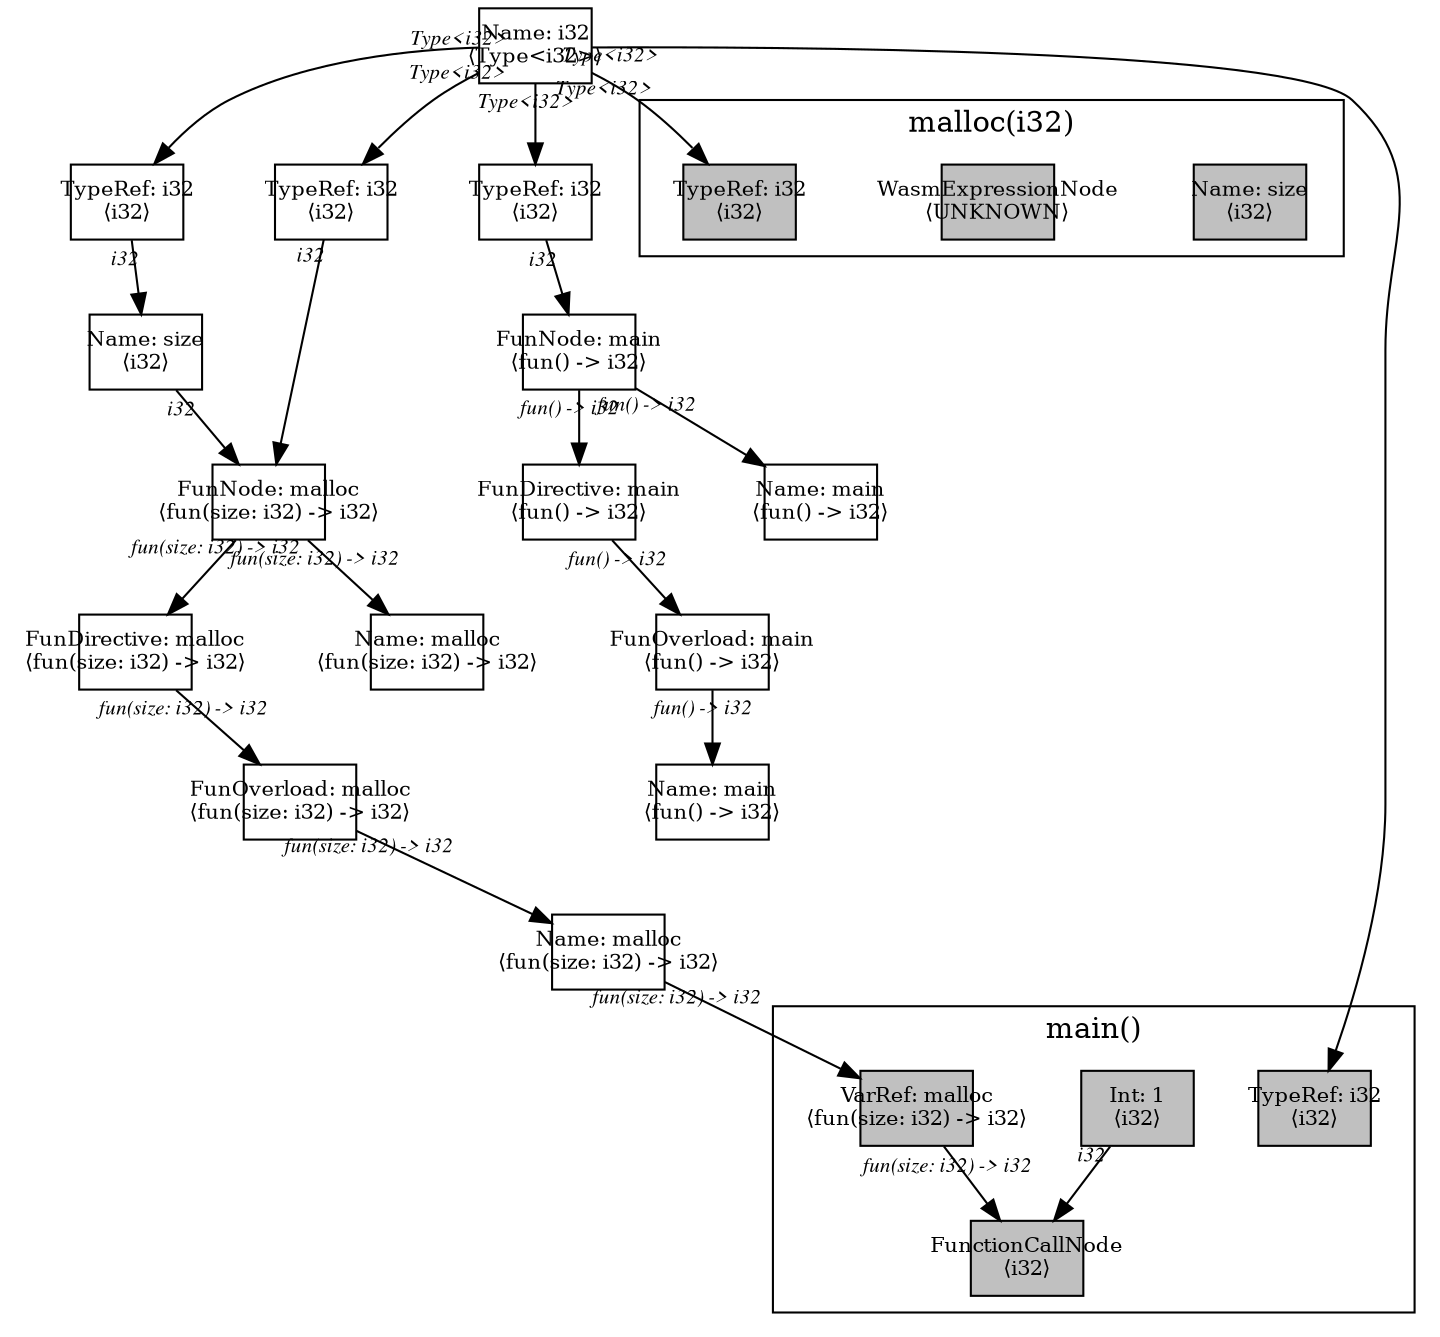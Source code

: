 digraph Document {
  node [shape=box,fixedsize=shape fontsize=10]
  1 [label="Name: i32\n⟨Type<i32>⟩", fillcolor=grey];
  2 [label="FunOverload: malloc\n⟨fun(size: i32) -> i32⟩", fillcolor=grey];
  3 [label="FunDirective: malloc\n⟨fun(size: i32) -> i32⟩", fillcolor=grey];
  4 [label="FunNode: malloc\n⟨fun(size: i32) -> i32⟩", fillcolor=grey];
  5 [label="TypeRef: i32\n⟨i32⟩", fillcolor=grey];
  6 [label="Name: size\n⟨i32⟩", fillcolor=grey];
  7 [label="TypeRef: i32\n⟨i32⟩", fillcolor=grey];
  8 [label="Name: malloc\n⟨fun(size: i32) -> i32⟩", fillcolor=grey];
  9 [label="Name: malloc\n⟨fun(size: i32) -> i32⟩", fillcolor=grey];
  10 [label="FunOverload: main\n⟨fun() -> i32⟩", fillcolor=grey];
  11 [label="FunDirective: main\n⟨fun() -> i32⟩", fillcolor=grey];
  12 [label="FunNode: main\n⟨fun() -> i32⟩", fillcolor=grey];
  13 [label="TypeRef: i32\n⟨i32⟩", fillcolor=grey];
  14 [label="Name: main\n⟨fun() -> i32⟩", fillcolor=grey];
  15 [label="Name: main\n⟨fun() -> i32⟩", fillcolor=grey];
  subgraph cluster0 {
    node [style=filled, fillcolor=grey];
    16 [label="Name: size\n⟨i32⟩", fillcolor=grey];
    17 [label="WasmExpressionNode\n⟨UNKNOWN⟩", fillcolor=grey];
    18 [label="TypeRef: i32\n⟨i32⟩", fillcolor=grey];
  label = "malloc(i32)";
}
  subgraph cluster1 {
    node [style=filled, fillcolor=grey];
    19 [label="FunctionCallNode\n⟨i32⟩", fillcolor=grey];
    20 [label="VarRef: malloc\n⟨fun(size: i32) -> i32⟩", fillcolor=grey];
    21 [label="Int: 1\n⟨i32⟩", fillcolor=grey];
    22 [label="TypeRef: i32\n⟨i32⟩", fillcolor=grey];
    20 -> 19[taillabel="fun(size: i32) -> i32" labeldistance="1" fontname="times  italic" fontsize = 10 color="black" ];
    21 -> 19[taillabel="i32" labeldistance="1" fontname="times  italic" fontsize = 10 color="black" ];
  label = "main()";
}
  1 -> 5[taillabel="Type<i32>" labeldistance="1" fontname="times  italic" fontsize = 10 color="black" ];
  1 -> 7[taillabel="Type<i32>" labeldistance="1" fontname="times  italic" fontsize = 10 color="black" ];
  1 -> 13[taillabel="Type<i32>" labeldistance="1" fontname="times  italic" fontsize = 10 color="black" ];
  1 -> 18[taillabel="Type<i32>" labeldistance="1" fontname="times  italic" fontsize = 10 color="black" ];
  1 -> 22[taillabel="Type<i32>" labeldistance="1" fontname="times  italic" fontsize = 10 color="black" ];
  2 -> 9[taillabel="fun(size: i32) -> i32" labeldistance="1" fontname="times  italic" fontsize = 10 color="black" ];
  3 -> 2[taillabel="fun(size: i32) -> i32" labeldistance="1" fontname="times  italic" fontsize = 10 color="black" ];
  4 -> 8[taillabel="fun(size: i32) -> i32" labeldistance="1" fontname="times  italic" fontsize = 10 color="black" ];
  4 -> 3[taillabel="fun(size: i32) -> i32" labeldistance="1" fontname="times  italic" fontsize = 10 color="black" ];
  5 -> 6[taillabel="i32" labeldistance="1" fontname="times  italic" fontsize = 10 color="black" ];
  6 -> 4[taillabel="i32" labeldistance="1" fontname="times  italic" fontsize = 10 color="black" ];
  7 -> 4[taillabel="i32" labeldistance="1" fontname="times  italic" fontsize = 10 color="black" ];
  9 -> 20[taillabel="fun(size: i32) -> i32" labeldistance="1" fontname="times  italic" fontsize = 10 color="black" ];
  10 -> 15[taillabel="fun() -> i32" labeldistance="1" fontname="times  italic" fontsize = 10 color="black" ];
  11 -> 10[taillabel="fun() -> i32" labeldistance="1" fontname="times  italic" fontsize = 10 color="black" ];
  12 -> 14[taillabel="fun() -> i32" labeldistance="1" fontname="times  italic" fontsize = 10 color="black" ];
  12 -> 11[taillabel="fun() -> i32" labeldistance="1" fontname="times  italic" fontsize = 10 color="black" ];
  13 -> 12[taillabel="i32" labeldistance="1" fontname="times  italic" fontsize = 10 color="black" ];
  label="";
}
